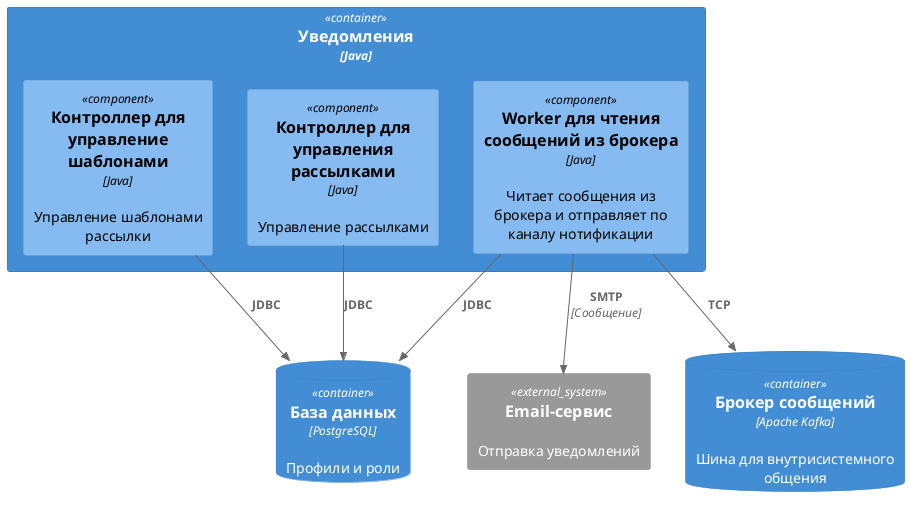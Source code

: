 @startuml
!include <C4/C4_Component>

Container(backend, "Уведомления", "Java") {
Component(template_management, "Контроллер для управление шаблонами", "Java", "Управление шаблонами рассылки")
Component(events, "Контроллер для управления рассылками", "Java", "Управление рассылками")
Component(event_worker, "Worker для чтения сообщений из брокера", "Java", "Читает сообщения из брокера и отправляет по каналу нотификации")

}

System_Ext(email, "Email-сервис", "Отправка уведомлений")
ContainerDb(database, "База данных", "PostgreSQL", "Профили и роли")
ContainerDb(broker, "Брокер сообщений", "Apache Kafka", "Шина для внутрисистемного общения")


Rel(template_management, database, "JDBC")
Rel(events, database, "JDBC")
Rel(event_worker, database, "JDBC")
Rel(event_worker, broker, "TCP")
Rel(event_worker, email, "SMTP", "Сообщение")
@enduml